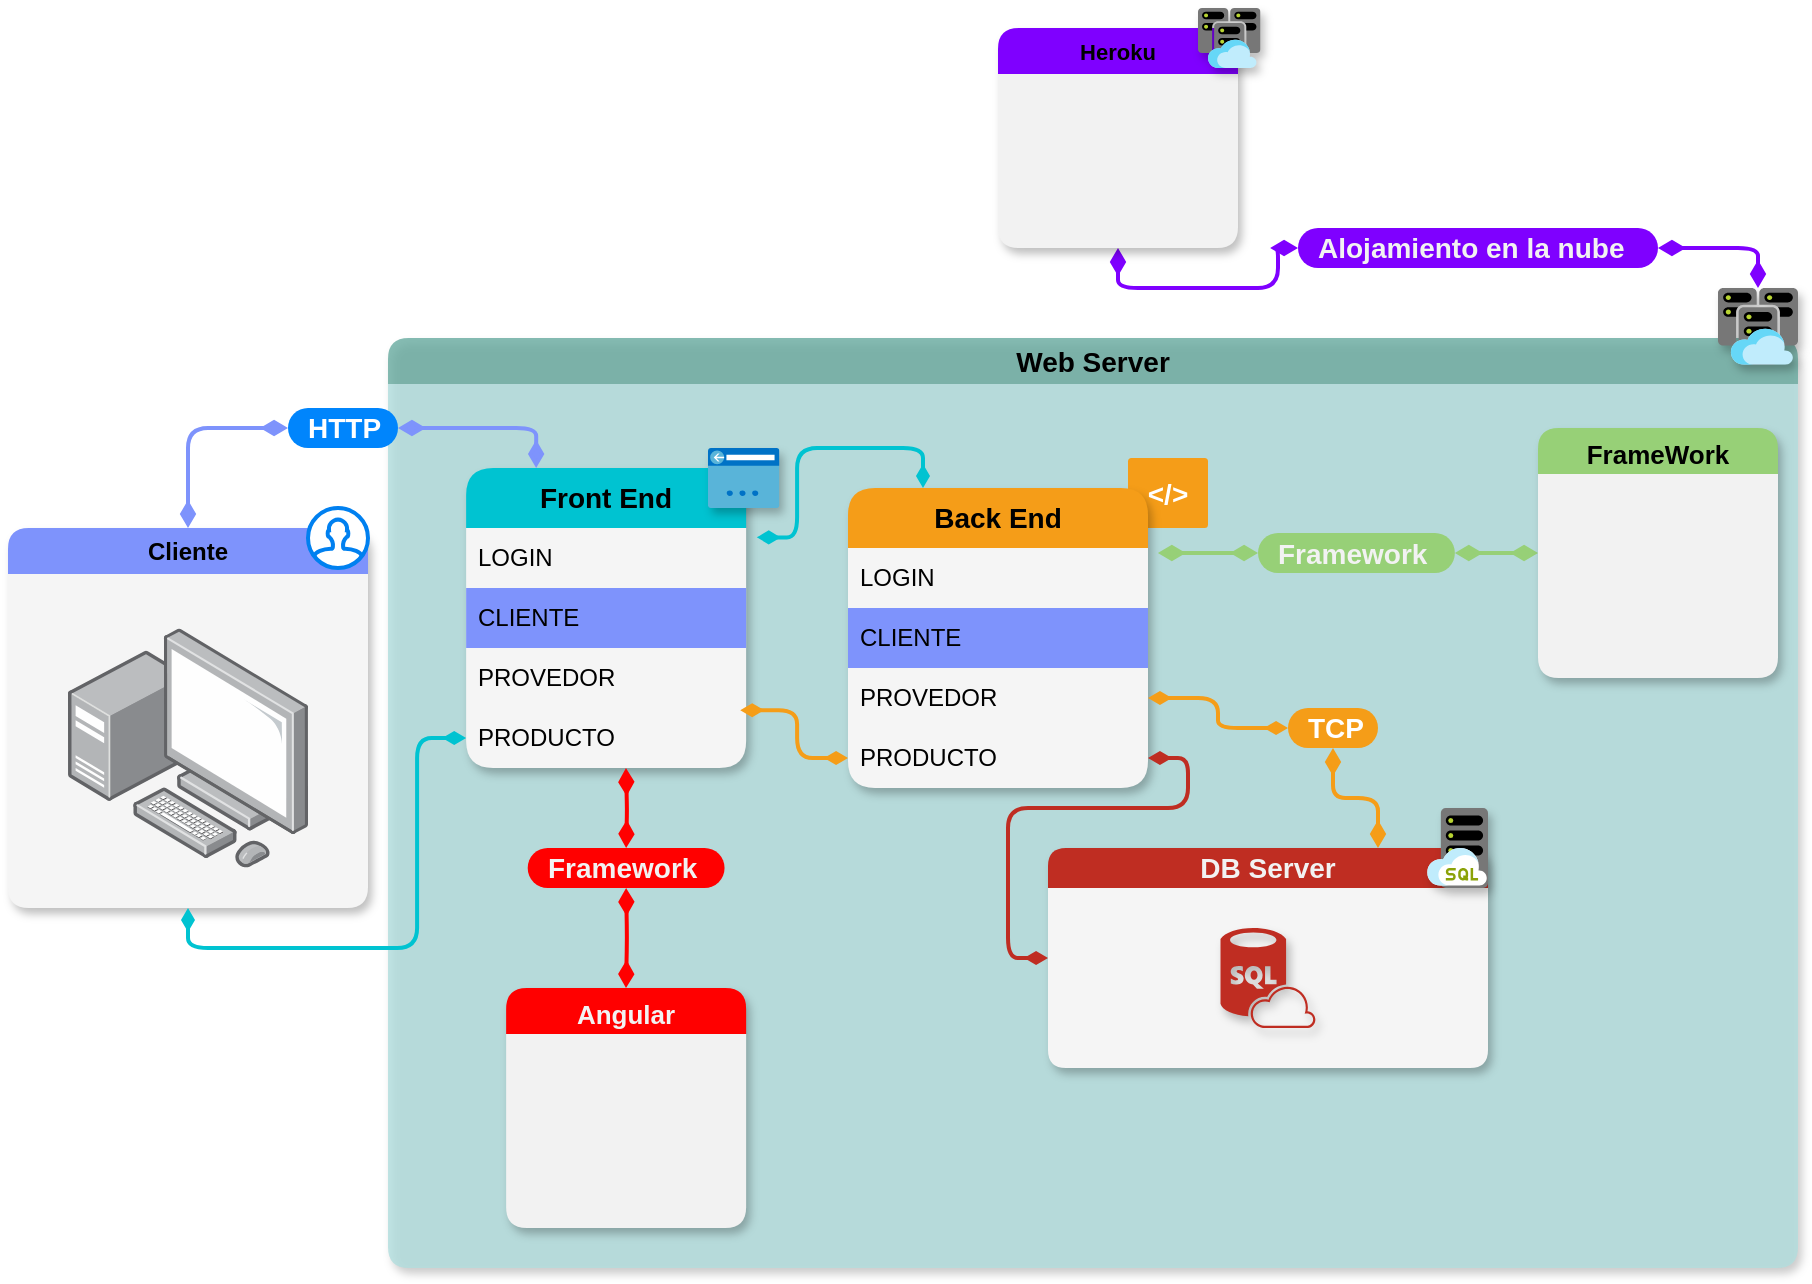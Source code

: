 <mxfile version="20.8.0" type="github">
  <diagram id="9SYyG4e5okf7qWyTnNFg" name="Página-1">
    <mxGraphModel dx="1586" dy="1052" grid="1" gridSize="10" guides="1" tooltips="1" connect="1" arrows="1" fold="1" page="1" pageScale="1" pageWidth="827" pageHeight="1169" background="#ffffff" math="0" shadow="0">
      <root>
        <mxCell id="0" />
        <mxCell id="1" parent="0" />
        <mxCell id="7KIfi2kmkH-didbgByHA-25" value="&lt;font style=&quot;font-size: 14px;&quot;&gt;Web Server&lt;/font&gt;" style="swimlane;whiteSpace=wrap;html=1;rounded=1;shadow=1;glass=0;sketch=0;swimlaneFillColor=#B1DEDE;opacity=80;fillColor=#67AB9F;strokeColor=none;startSize=23;" parent="1" vertex="1">
          <mxGeometry x="205" y="185" width="705" height="465" as="geometry" />
        </mxCell>
        <mxCell id="LBUets22Rp9iDMmBNLOW-9" style="edgeStyle=orthogonalEdgeStyle;rounded=1;orthogonalLoop=1;jettySize=auto;html=1;exitX=0.75;exitY=0;exitDx=0;exitDy=0;entryX=0.5;entryY=1;entryDx=0;entryDy=0;strokeColor=#F59D18;strokeWidth=2;fontSize=12;endArrow=diamondThin;endFill=1;startSize=8;endSize=8;startArrow=diamondThin;startFill=1;" edge="1" parent="7KIfi2kmkH-didbgByHA-25" source="7KIfi2kmkH-didbgByHA-27" target="LBUets22Rp9iDMmBNLOW-8">
          <mxGeometry relative="1" as="geometry" />
        </mxCell>
        <mxCell id="7KIfi2kmkH-didbgByHA-27" value="&lt;font style=&quot;font-size: 14px;&quot;&gt;DB Server&lt;/font&gt;" style="swimlane;whiteSpace=wrap;html=1;rounded=1;shadow=1;glass=0;sketch=0;strokeColor=none;fillColor=#BF2D22;startSize=20;swimlaneFillColor=#F5F5F5;fontColor=#F2F2F2;" parent="7KIfi2kmkH-didbgByHA-25" vertex="1">
          <mxGeometry x="330" y="255" width="220" height="110" as="geometry" />
        </mxCell>
        <mxCell id="7KIfi2kmkH-didbgByHA-28" value="" style="verticalLabelPosition=bottom;html=1;verticalAlign=top;align=center;strokeColor=none;fillColor=#BF2D22;shape=mxgraph.azure.sql_database_sql_azure;rounded=1;shadow=1;glass=0;sketch=0;" parent="7KIfi2kmkH-didbgByHA-27" vertex="1">
          <mxGeometry x="86.25" y="40" width="47.5" height="50" as="geometry" />
        </mxCell>
        <mxCell id="7KIfi2kmkH-didbgByHA-44" value="" style="sketch=0;aspect=fixed;html=1;points=[];align=center;image;fontSize=12;image=img/lib/mscae/SQL_Managed_Instances.svg;rounded=1;shadow=1;glass=0;strokeColor=#67AB9F;strokeWidth=2;fontColor=#F2F2F2;fillColor=#00C3D1;gradientColor=none;" parent="7KIfi2kmkH-didbgByHA-27" vertex="1">
          <mxGeometry x="189.6" y="-20" width="30.4" height="40" as="geometry" />
        </mxCell>
        <mxCell id="7KIfi2kmkH-didbgByHA-2" value="&lt;font style=&quot;vertical-align: inherit;&quot;&gt;&lt;font style=&quot;vertical-align: inherit;&quot;&gt;&lt;font style=&quot;vertical-align: inherit;&quot;&gt;&lt;font style=&quot;vertical-align: inherit;&quot;&gt;&lt;font style=&quot;vertical-align: inherit;&quot;&gt;&lt;font size=&quot;1&quot; style=&quot;vertical-align: inherit;&quot;&gt;&lt;b style=&quot;font-size: 14px;&quot;&gt;Front End&lt;/b&gt;&lt;/font&gt;&lt;/font&gt;&lt;/font&gt;&lt;/font&gt;&lt;/font&gt;&lt;/font&gt;" style="swimlane;fontStyle=0;childLayout=stackLayout;horizontal=1;startSize=30;horizontalStack=0;resizeParent=1;resizeParentMax=0;resizeLast=0;collapsible=1;marginBottom=0;whiteSpace=wrap;html=1;fillColor=#00C3D1;strokeColor=none;rounded=1;shadow=1;swimlaneFillColor=#F5F5F5;" parent="7KIfi2kmkH-didbgByHA-25" vertex="1">
          <mxGeometry x="39.07" y="65" width="140" height="150" as="geometry" />
        </mxCell>
        <mxCell id="7KIfi2kmkH-didbgByHA-3" value="&lt;font style=&quot;vertical-align: inherit;&quot;&gt;&lt;font style=&quot;vertical-align: inherit;&quot;&gt;&lt;font style=&quot;vertical-align: inherit;&quot;&gt;&lt;font style=&quot;vertical-align: inherit;&quot;&gt;&lt;font style=&quot;vertical-align: inherit;&quot;&gt;&lt;font style=&quot;vertical-align: inherit;&quot;&gt;LOGIN&lt;/font&gt;&lt;/font&gt;&lt;/font&gt;&lt;/font&gt;&lt;/font&gt;&lt;/font&gt;" style="text;strokeColor=none;fillColor=none;align=left;verticalAlign=middle;spacingLeft=4;spacingRight=4;overflow=hidden;points=[[0,0.5],[1,0.5]];portConstraint=eastwest;rotatable=0;whiteSpace=wrap;html=1;" parent="7KIfi2kmkH-didbgByHA-2" vertex="1">
          <mxGeometry y="30" width="140" height="30" as="geometry" />
        </mxCell>
        <mxCell id="7KIfi2kmkH-didbgByHA-4" value="&lt;font style=&quot;vertical-align: inherit;&quot;&gt;&lt;font style=&quot;vertical-align: inherit;&quot;&gt;&lt;font style=&quot;vertical-align: inherit;&quot;&gt;&lt;font style=&quot;vertical-align: inherit;&quot;&gt;CLIENTE&lt;/font&gt;&lt;/font&gt;&lt;/font&gt;&lt;/font&gt;" style="text;strokeColor=none;fillColor=#7E93FC;align=left;verticalAlign=middle;spacingLeft=4;spacingRight=4;overflow=hidden;points=[[0,0.5],[1,0.5]];portConstraint=eastwest;rotatable=0;whiteSpace=wrap;html=1;" parent="7KIfi2kmkH-didbgByHA-2" vertex="1">
          <mxGeometry y="60" width="140" height="30" as="geometry" />
        </mxCell>
        <mxCell id="7KIfi2kmkH-didbgByHA-17" value="&lt;font style=&quot;vertical-align: inherit;&quot;&gt;&lt;font style=&quot;vertical-align: inherit;&quot;&gt;PROVEDOR&lt;/font&gt;&lt;/font&gt;" style="text;strokeColor=none;fillColor=none;align=left;verticalAlign=middle;spacingLeft=4;spacingRight=4;overflow=hidden;points=[[0,0.5],[1,0.5]];portConstraint=eastwest;rotatable=0;whiteSpace=wrap;html=1;" parent="7KIfi2kmkH-didbgByHA-2" vertex="1">
          <mxGeometry y="90" width="140" height="30" as="geometry" />
        </mxCell>
        <mxCell id="7KIfi2kmkH-didbgByHA-20" value="&lt;font style=&quot;vertical-align: inherit;&quot;&gt;&lt;font style=&quot;vertical-align: inherit;&quot;&gt;PRODUCTO&lt;/font&gt;&lt;/font&gt;" style="text;strokeColor=none;fillColor=none;align=left;verticalAlign=middle;spacingLeft=4;spacingRight=4;overflow=hidden;points=[[0,0.5],[1,0.5]];portConstraint=eastwest;rotatable=0;whiteSpace=wrap;html=1;" parent="7KIfi2kmkH-didbgByHA-2" vertex="1">
          <mxGeometry y="120" width="140" height="30" as="geometry" />
        </mxCell>
        <mxCell id="7KIfi2kmkH-didbgByHA-45" value="" style="sketch=0;aspect=fixed;html=1;points=[];align=center;image;fontSize=12;image=img/lib/mscae/ClassicIPAddress.svg;rounded=1;shadow=1;glass=0;strokeColor=#67AB9F;strokeWidth=2;fontColor=#F2F2F2;fillColor=#00C3D1;gradientColor=none;" parent="7KIfi2kmkH-didbgByHA-25" vertex="1">
          <mxGeometry x="160" y="55" width="35.71" height="30" as="geometry" />
        </mxCell>
        <mxCell id="LBUets22Rp9iDMmBNLOW-2" value="&amp;lt;/&amp;gt;" style="rounded=1;arcSize=5;fillColor=#F59D18;strokeColor=none;fontColor=#ffffff;align=center;verticalAlign=middle;whiteSpace=wrap;fontSize=14;fontStyle=1;html=1;sketch=0;" vertex="1" parent="7KIfi2kmkH-didbgByHA-25">
          <mxGeometry x="370" y="60" width="40" height="35" as="geometry" />
        </mxCell>
        <mxCell id="LBUets22Rp9iDMmBNLOW-8" value="TCP" style="rounded=1;whiteSpace=wrap;html=1;arcSize=50;strokeColor=none;strokeWidth=1;fillColor=#F59D18;fontColor=#FFFFFF;whiteSpace=wrap;align=left;verticalAlign=middle;spacingLeft=0;fontStyle=1;fontSize=14;spacing=10;" vertex="1" parent="7KIfi2kmkH-didbgByHA-25">
          <mxGeometry x="450" y="185" width="45" height="20" as="geometry" />
        </mxCell>
        <mxCell id="LBUets22Rp9iDMmBNLOW-25" style="edgeStyle=orthogonalEdgeStyle;rounded=1;orthogonalLoop=1;jettySize=auto;html=1;entryX=0.5;entryY=1;entryDx=0;entryDy=0;strokeColor=#FF0000;strokeWidth=2;fontSize=11;fontColor=#F2F2F2;endArrow=diamondThin;endFill=1;startSize=8;endSize=8;startArrow=diamondThin;startFill=1;" edge="1" parent="7KIfi2kmkH-didbgByHA-25" target="LBUets22Rp9iDMmBNLOW-23">
          <mxGeometry relative="1" as="geometry">
            <mxPoint x="119" y="325" as="sourcePoint" />
          </mxGeometry>
        </mxCell>
        <mxCell id="LBUets22Rp9iDMmBNLOW-10" value="&lt;span style=&quot;font-size: 13px;&quot;&gt;Angular&lt;/span&gt;" style="swimlane;whiteSpace=wrap;html=1;fontSize=16;fillColor=#FF0000;swimlaneFillColor=#F2F2F2;rounded=1;shadow=1;strokeColor=none;startSize=23;fontColor=#F2F2F2;" vertex="1" parent="7KIfi2kmkH-didbgByHA-25">
          <mxGeometry x="59.07" y="325" width="120" height="120" as="geometry" />
        </mxCell>
        <mxCell id="LBUets22Rp9iDMmBNLOW-11" value="" style="shape=image;html=1;verticalAlign=top;verticalLabelPosition=bottom;labelBackgroundColor=#ffffff;imageAspect=0;aspect=fixed;image=https://cdn0.iconfinder.com/data/icons/phosphor-regular-vol-1/256/angular-logo-128.png;rounded=1;shadow=1;fontSize=11;fillColor=#00C3D1;" vertex="1" parent="LBUets22Rp9iDMmBNLOW-10">
          <mxGeometry x="12.5" y="22.5" width="97.5" height="97.5" as="geometry" />
        </mxCell>
        <mxCell id="LBUets22Rp9iDMmBNLOW-29" style="edgeStyle=orthogonalEdgeStyle;rounded=1;orthogonalLoop=1;jettySize=auto;html=1;exitX=0;exitY=0.5;exitDx=0;exitDy=0;entryX=1;entryY=0.5;entryDx=0;entryDy=0;strokeColor=#97D077;strokeWidth=2;fontSize=11;fontColor=#F2F2F2;endArrow=diamondThin;endFill=1;startSize=8;endSize=8;startArrow=diamondThin;startFill=1;" edge="1" parent="7KIfi2kmkH-didbgByHA-25" source="LBUets22Rp9iDMmBNLOW-14" target="LBUets22Rp9iDMmBNLOW-28">
          <mxGeometry relative="1" as="geometry" />
        </mxCell>
        <mxCell id="LBUets22Rp9iDMmBNLOW-14" value="&lt;font style=&quot;font-size: 13px;&quot;&gt;FrameWork&lt;/font&gt;" style="swimlane;whiteSpace=wrap;html=1;fontSize=16;fillColor=#97D077;swimlaneFillColor=#F2F2F2;rounded=1;shadow=1;strokeColor=none;" vertex="1" parent="7KIfi2kmkH-didbgByHA-25">
          <mxGeometry x="575" y="45" width="120" height="125" as="geometry" />
        </mxCell>
        <mxCell id="LBUets22Rp9iDMmBNLOW-16" value="" style="shape=image;html=1;verticalAlign=top;verticalLabelPosition=bottom;labelBackgroundColor=#ffffff;imageAspect=0;aspect=fixed;image=https://cdn2.iconfinder.com/data/icons/boxicons-logos/24/bxl-spring-boot-128.png;rounded=1;shadow=1;fontSize=11;fillColor=#F59D18;" vertex="1" parent="LBUets22Rp9iDMmBNLOW-14">
          <mxGeometry x="15.5" y="30" width="89" height="89" as="geometry" />
        </mxCell>
        <mxCell id="LBUets22Rp9iDMmBNLOW-23" value="Framework" style="rounded=1;whiteSpace=wrap;html=1;arcSize=50;strokeColor=none;strokeWidth=1;fillColor=#FF0000;fontColor=#F2F2F2;whiteSpace=wrap;align=left;verticalAlign=middle;spacingLeft=0;fontStyle=1;fontSize=14;spacing=10;" vertex="1" parent="7KIfi2kmkH-didbgByHA-25">
          <mxGeometry x="69.85" y="255" width="98.43" height="20" as="geometry" />
        </mxCell>
        <mxCell id="LBUets22Rp9iDMmBNLOW-27" style="edgeStyle=orthogonalEdgeStyle;rounded=1;orthogonalLoop=1;jettySize=auto;html=1;strokeColor=#FF0000;strokeWidth=2;fontSize=11;fontColor=#F2F2F2;endArrow=diamondThin;endFill=1;startSize=8;endSize=8;entryX=0.5;entryY=0;entryDx=0;entryDy=0;startArrow=diamondThin;startFill=1;" edge="1" parent="7KIfi2kmkH-didbgByHA-25" target="LBUets22Rp9iDMmBNLOW-23">
          <mxGeometry relative="1" as="geometry">
            <mxPoint x="109.07" y="255" as="targetPoint" />
            <mxPoint x="119" y="215" as="sourcePoint" />
          </mxGeometry>
        </mxCell>
        <mxCell id="LBUets22Rp9iDMmBNLOW-28" value="Framework" style="rounded=1;whiteSpace=wrap;html=1;arcSize=50;strokeColor=none;strokeWidth=1;fillColor=#97D077;fontColor=#F2F2F2;whiteSpace=wrap;align=left;verticalAlign=middle;spacingLeft=0;fontStyle=1;fontSize=14;spacing=10;" vertex="1" parent="7KIfi2kmkH-didbgByHA-25">
          <mxGeometry x="435.0" y="97.5" width="98.43" height="20" as="geometry" />
        </mxCell>
        <mxCell id="7KIfi2kmkH-didbgByHA-6" value="&lt;b&gt;&lt;font style=&quot;font-size: 14px;&quot;&gt;Back End&lt;/font&gt;&lt;/b&gt;" style="swimlane;fontStyle=0;childLayout=stackLayout;horizontal=1;startSize=30;horizontalStack=0;resizeParent=1;resizeParentMax=0;resizeLast=0;collapsible=1;marginBottom=0;whiteSpace=wrap;html=1;fillColor=#F59D18;strokeColor=none;swimlaneFillColor=#F5F5F5;shadow=1;rounded=1;" parent="1" vertex="1">
          <mxGeometry x="435" y="260" width="150" height="150" as="geometry" />
        </mxCell>
        <mxCell id="7KIfi2kmkH-didbgByHA-7" value="LOGIN" style="text;strokeColor=none;fillColor=none;align=left;verticalAlign=middle;spacingLeft=4;spacingRight=4;overflow=hidden;points=[[0,0.5],[1,0.5]];portConstraint=eastwest;rotatable=0;whiteSpace=wrap;html=1;" parent="7KIfi2kmkH-didbgByHA-6" vertex="1">
          <mxGeometry y="30" width="150" height="30" as="geometry" />
        </mxCell>
        <mxCell id="7KIfi2kmkH-didbgByHA-8" value="CLIENTE" style="text;strokeColor=none;fillColor=#7E93FC;align=left;verticalAlign=middle;spacingLeft=4;spacingRight=4;overflow=hidden;points=[[0,0.5],[1,0.5]];portConstraint=eastwest;rotatable=0;whiteSpace=wrap;html=1;" parent="7KIfi2kmkH-didbgByHA-6" vertex="1">
          <mxGeometry y="60" width="150" height="30" as="geometry" />
        </mxCell>
        <mxCell id="7KIfi2kmkH-didbgByHA-9" value="PROVEDOR" style="text;strokeColor=none;fillColor=none;align=left;verticalAlign=middle;spacingLeft=4;spacingRight=4;overflow=hidden;points=[[0,0.5],[1,0.5]];portConstraint=eastwest;rotatable=0;whiteSpace=wrap;html=1;" parent="7KIfi2kmkH-didbgByHA-6" vertex="1">
          <mxGeometry y="90" width="150" height="30" as="geometry" />
        </mxCell>
        <mxCell id="7KIfi2kmkH-didbgByHA-23" value="PRODUCTO" style="text;strokeColor=none;fillColor=none;align=left;verticalAlign=middle;spacingLeft=4;spacingRight=4;overflow=hidden;points=[[0,0.5],[1,0.5]];portConstraint=eastwest;rotatable=0;whiteSpace=wrap;html=1;" parent="7KIfi2kmkH-didbgByHA-6" vertex="1">
          <mxGeometry y="120" width="150" height="30" as="geometry" />
        </mxCell>
        <mxCell id="LBUets22Rp9iDMmBNLOW-6" style="edgeStyle=orthogonalEdgeStyle;rounded=1;orthogonalLoop=1;jettySize=auto;html=1;exitX=0.5;exitY=0;exitDx=0;exitDy=0;entryX=0;entryY=0.5;entryDx=0;entryDy=0;strokeColor=#7E93FC;strokeWidth=2;fontSize=12;endArrow=diamondThin;endFill=1;startSize=8;endSize=8;startArrow=diamondThin;startFill=1;" edge="1" parent="1" source="7KIfi2kmkH-didbgByHA-1" target="LBUets22Rp9iDMmBNLOW-3">
          <mxGeometry relative="1" as="geometry" />
        </mxCell>
        <mxCell id="7KIfi2kmkH-didbgByHA-1" value="&lt;font style=&quot;vertical-align: inherit;&quot;&gt;&lt;font style=&quot;vertical-align: inherit;&quot;&gt;Cliente&lt;/font&gt;&lt;/font&gt;" style="swimlane;whiteSpace=wrap;html=1;fillColor=#7E93FC;strokeColor=none;shadow=1;rounded=1;glass=0;gradientColor=none;swimlaneFillColor=#F5F5F5;" parent="1" vertex="1">
          <mxGeometry x="15" y="280" width="180" height="190" as="geometry" />
        </mxCell>
        <mxCell id="7KIfi2kmkH-didbgByHA-15" value="" style="points=[];aspect=fixed;html=1;align=center;shadow=0;dashed=0;image;image=img/lib/allied_telesis/computer_and_terminals/Personal_Computer_with_Server.svg;" parent="7KIfi2kmkH-didbgByHA-1" vertex="1">
          <mxGeometry x="30" y="50" width="120" height="120" as="geometry" />
        </mxCell>
        <mxCell id="7KIfi2kmkH-didbgByHA-38" value="" style="html=1;verticalLabelPosition=bottom;align=center;labelBackgroundColor=#ffffff;verticalAlign=top;strokeWidth=2;strokeColor=#0080F0;shadow=0;dashed=0;shape=mxgraph.ios7.icons.user;rounded=1;glass=0;sketch=0;fontSize=14;fontColor=#F2F2F2;fillColor=#FFFFFF;gradientColor=none;" parent="7KIfi2kmkH-didbgByHA-1" vertex="1">
          <mxGeometry x="150" y="-10" width="30" height="30" as="geometry" />
        </mxCell>
        <mxCell id="7KIfi2kmkH-didbgByHA-31" style="edgeStyle=orthogonalEdgeStyle;rounded=1;orthogonalLoop=1;jettySize=auto;html=1;exitX=1.038;exitY=0.156;exitDx=0;exitDy=0;entryX=0.25;entryY=0;entryDx=0;entryDy=0;fontSize=14;fontColor=#F2F2F2;strokeColor=#00C3D1;strokeWidth=2;endArrow=diamondThin;endFill=1;exitPerimeter=0;startArrow=diamondThin;startFill=1;" parent="1" source="7KIfi2kmkH-didbgByHA-3" target="7KIfi2kmkH-didbgByHA-6" edge="1">
          <mxGeometry relative="1" as="geometry" />
        </mxCell>
        <mxCell id="7KIfi2kmkH-didbgByHA-32" style="edgeStyle=orthogonalEdgeStyle;rounded=1;orthogonalLoop=1;jettySize=auto;html=1;exitX=1;exitY=0.5;exitDx=0;exitDy=0;fontSize=14;fontColor=#F2F2F2;strokeColor=#F59D18;strokeWidth=2;endArrow=diamondThin;endFill=1;startArrow=diamondThin;startFill=1;" parent="1" source="7KIfi2kmkH-didbgByHA-9" target="LBUets22Rp9iDMmBNLOW-8" edge="1">
          <mxGeometry relative="1" as="geometry">
            <mxPoint x="645" y="380" as="targetPoint" />
          </mxGeometry>
        </mxCell>
        <mxCell id="7KIfi2kmkH-didbgByHA-33" style="edgeStyle=orthogonalEdgeStyle;rounded=1;orthogonalLoop=1;jettySize=auto;html=1;exitX=0;exitY=0.5;exitDx=0;exitDy=0;fontSize=14;fontColor=#F2F2F2;strokeColor=#BF2D22;strokeWidth=2;endArrow=diamondThin;endFill=1;startArrow=diamondThin;startFill=1;" parent="1" source="7KIfi2kmkH-didbgByHA-27" target="7KIfi2kmkH-didbgByHA-23" edge="1">
          <mxGeometry relative="1" as="geometry" />
        </mxCell>
        <mxCell id="7KIfi2kmkH-didbgByHA-34" style="edgeStyle=orthogonalEdgeStyle;rounded=1;orthogonalLoop=1;jettySize=auto;html=1;exitX=0;exitY=0.5;exitDx=0;exitDy=0;entryX=0.979;entryY=0.037;entryDx=0;entryDy=0;entryPerimeter=0;fontSize=14;fontColor=#F2F2F2;strokeColor=#F59D18;strokeWidth=2;endArrow=diamondThin;endFill=1;startArrow=diamondThin;startFill=1;" parent="1" source="7KIfi2kmkH-didbgByHA-23" target="7KIfi2kmkH-didbgByHA-20" edge="1">
          <mxGeometry relative="1" as="geometry" />
        </mxCell>
        <mxCell id="7KIfi2kmkH-didbgByHA-35" style="edgeStyle=orthogonalEdgeStyle;rounded=1;orthogonalLoop=1;jettySize=auto;html=1;exitX=0;exitY=0.5;exitDx=0;exitDy=0;entryX=0.5;entryY=1;entryDx=0;entryDy=0;fontSize=14;fontColor=#F2F2F2;strokeColor=#00C3D1;strokeWidth=2;endArrow=diamondThin;endFill=1;startArrow=diamondThin;startFill=1;" parent="1" source="7KIfi2kmkH-didbgByHA-20" target="7KIfi2kmkH-didbgByHA-1" edge="1">
          <mxGeometry relative="1" as="geometry" />
        </mxCell>
        <mxCell id="LBUets22Rp9iDMmBNLOW-3" value="HTTP" style="rounded=1;whiteSpace=wrap;html=1;arcSize=50;strokeColor=none;strokeWidth=1;fillColor=#0085FC;fontColor=#FFFFFF;whiteSpace=wrap;align=left;verticalAlign=middle;spacingLeft=0;fontStyle=1;fontSize=14;spacing=10;" vertex="1" parent="1">
          <mxGeometry x="155" y="220" width="55" height="20" as="geometry" />
        </mxCell>
        <mxCell id="LBUets22Rp9iDMmBNLOW-7" style="edgeStyle=orthogonalEdgeStyle;rounded=1;orthogonalLoop=1;jettySize=auto;html=1;exitX=0.25;exitY=0;exitDx=0;exitDy=0;entryX=1;entryY=0.5;entryDx=0;entryDy=0;strokeColor=#7E93FC;strokeWidth=2;fontSize=12;endArrow=diamondThin;endFill=1;startSize=8;endSize=8;startArrow=diamondThin;startFill=1;" edge="1" parent="1" source="7KIfi2kmkH-didbgByHA-2" target="LBUets22Rp9iDMmBNLOW-3">
          <mxGeometry relative="1" as="geometry" />
        </mxCell>
        <mxCell id="LBUets22Rp9iDMmBNLOW-32" style="edgeStyle=orthogonalEdgeStyle;rounded=1;orthogonalLoop=1;jettySize=auto;html=1;exitX=0.5;exitY=1;exitDx=0;exitDy=0;entryX=0;entryY=0.5;entryDx=0;entryDy=0;strokeColor=#7F00FF;strokeWidth=2;fontSize=11;fontColor=#F2F2F2;endArrow=diamondThin;endFill=1;startSize=8;endSize=8;startArrow=diamondThin;startFill=1;" edge="1" parent="1" source="LBUets22Rp9iDMmBNLOW-19" target="LBUets22Rp9iDMmBNLOW-31">
          <mxGeometry relative="1" as="geometry" />
        </mxCell>
        <mxCell id="LBUets22Rp9iDMmBNLOW-19" value="Heroku" style="swimlane;whiteSpace=wrap;html=1;rounded=1;shadow=1;fontSize=11;fillColor=#7F00FF;swimlaneFillColor=#F2F2F2;strokeColor=none;" vertex="1" parent="1">
          <mxGeometry x="510" y="30" width="120" height="110" as="geometry" />
        </mxCell>
        <mxCell id="LBUets22Rp9iDMmBNLOW-20" value="" style="shape=image;html=1;verticalAlign=top;verticalLabelPosition=bottom;labelBackgroundColor=#ffffff;imageAspect=0;aspect=fixed;image=https://cdn2.iconfinder.com/data/icons/boxicons-logos/24/bxl-heroku-128.png;rounded=1;shadow=1;fontSize=11;fillColor=#FFD966;" vertex="1" parent="LBUets22Rp9iDMmBNLOW-19">
          <mxGeometry x="25" y="30" width="70" height="70" as="geometry" />
        </mxCell>
        <mxCell id="LBUets22Rp9iDMmBNLOW-21" value="" style="sketch=0;aspect=fixed;html=1;points=[];align=center;image;fontSize=12;image=img/lib/mscae/Virtual_Clusters.svg;rounded=1;shadow=1;fillColor=#FFD966;" vertex="1" parent="1">
          <mxGeometry x="610" y="20" width="31.25" height="30" as="geometry" />
        </mxCell>
        <mxCell id="7KIfi2kmkH-didbgByHA-43" value="" style="sketch=0;aspect=fixed;html=1;points=[];align=center;image;fontSize=12;image=img/lib/mscae/Virtual_Clusters.svg;rounded=1;shadow=1;glass=0;strokeColor=#67AB9F;strokeWidth=2;fontColor=#F2F2F2;fillColor=#00C3D1;gradientColor=none;" parent="1" vertex="1">
          <mxGeometry x="870" y="160" width="40" height="38.4" as="geometry" />
        </mxCell>
        <mxCell id="LBUets22Rp9iDMmBNLOW-30" style="edgeStyle=orthogonalEdgeStyle;rounded=1;orthogonalLoop=1;jettySize=auto;html=1;exitX=1.033;exitY=0.083;exitDx=0;exitDy=0;entryX=0;entryY=0.5;entryDx=0;entryDy=0;strokeColor=#97D077;strokeWidth=2;fontSize=11;fontColor=#F2F2F2;endArrow=diamondThin;endFill=1;startSize=8;endSize=8;exitPerimeter=0;startArrow=diamondThin;startFill=1;" edge="1" parent="1" source="7KIfi2kmkH-didbgByHA-7" target="LBUets22Rp9iDMmBNLOW-28">
          <mxGeometry relative="1" as="geometry" />
        </mxCell>
        <mxCell id="LBUets22Rp9iDMmBNLOW-33" style="edgeStyle=orthogonalEdgeStyle;rounded=1;orthogonalLoop=1;jettySize=auto;html=1;exitX=1;exitY=0.5;exitDx=0;exitDy=0;strokeColor=#7F00FF;strokeWidth=2;fontSize=11;fontColor=#F2F2F2;endArrow=diamondThin;endFill=1;startSize=8;endSize=8;startArrow=diamondThin;startFill=1;" edge="1" parent="1" source="LBUets22Rp9iDMmBNLOW-31" target="7KIfi2kmkH-didbgByHA-43">
          <mxGeometry relative="1" as="geometry" />
        </mxCell>
        <mxCell id="LBUets22Rp9iDMmBNLOW-31" value="Alojamiento en la nube" style="rounded=1;whiteSpace=wrap;html=1;arcSize=50;strokeColor=none;strokeWidth=1;fillColor=#7F00FF;fontColor=#F2F2F2;whiteSpace=wrap;align=left;verticalAlign=middle;spacingLeft=0;fontStyle=1;fontSize=14;spacing=10;" vertex="1" parent="1">
          <mxGeometry x="660" y="130" width="180" height="20" as="geometry" />
        </mxCell>
      </root>
    </mxGraphModel>
  </diagram>
</mxfile>
